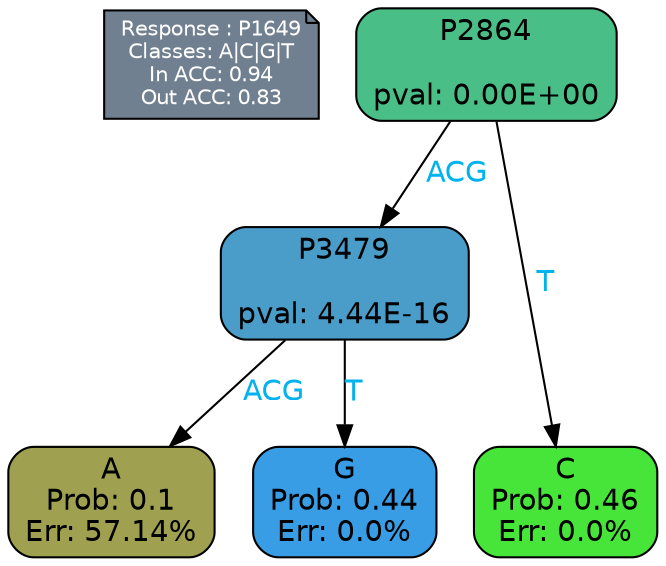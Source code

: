 digraph Tree {
node [shape=box, style="filled, rounded", color="black", fontname=helvetica] ;
graph [ranksep=equally, splines=polylines, bgcolor=transparent, dpi=600] ;
edge [fontname=helvetica] ;
LEGEND [label="Response : P1649
Classes: A|C|G|T
In ACC: 0.94
Out ACC: 0.83
",shape=note,align=left,style=filled,fillcolor="slategray",fontcolor="white",fontsize=10];1 [label="P2864

pval: 0.00E+00", fillcolor="#49be86"] ;
2 [label="P3479

pval: 4.44E-16", fillcolor="#4b9dc9"] ;
3 [label="A
Prob: 0.1
Err: 57.14%", fillcolor="#9fa151"] ;
4 [label="G
Prob: 0.44
Err: 0.0%", fillcolor="#399de5"] ;
5 [label="C
Prob: 0.46
Err: 0.0%", fillcolor="#47e539"] ;
1 -> 2 [label="ACG",fontcolor=deepskyblue2] ;
1 -> 5 [label="T",fontcolor=deepskyblue2] ;
2 -> 3 [label="ACG",fontcolor=deepskyblue2] ;
2 -> 4 [label="T",fontcolor=deepskyblue2] ;
{rank = same; 3;4;5;}{rank = same; LEGEND;1;}}
